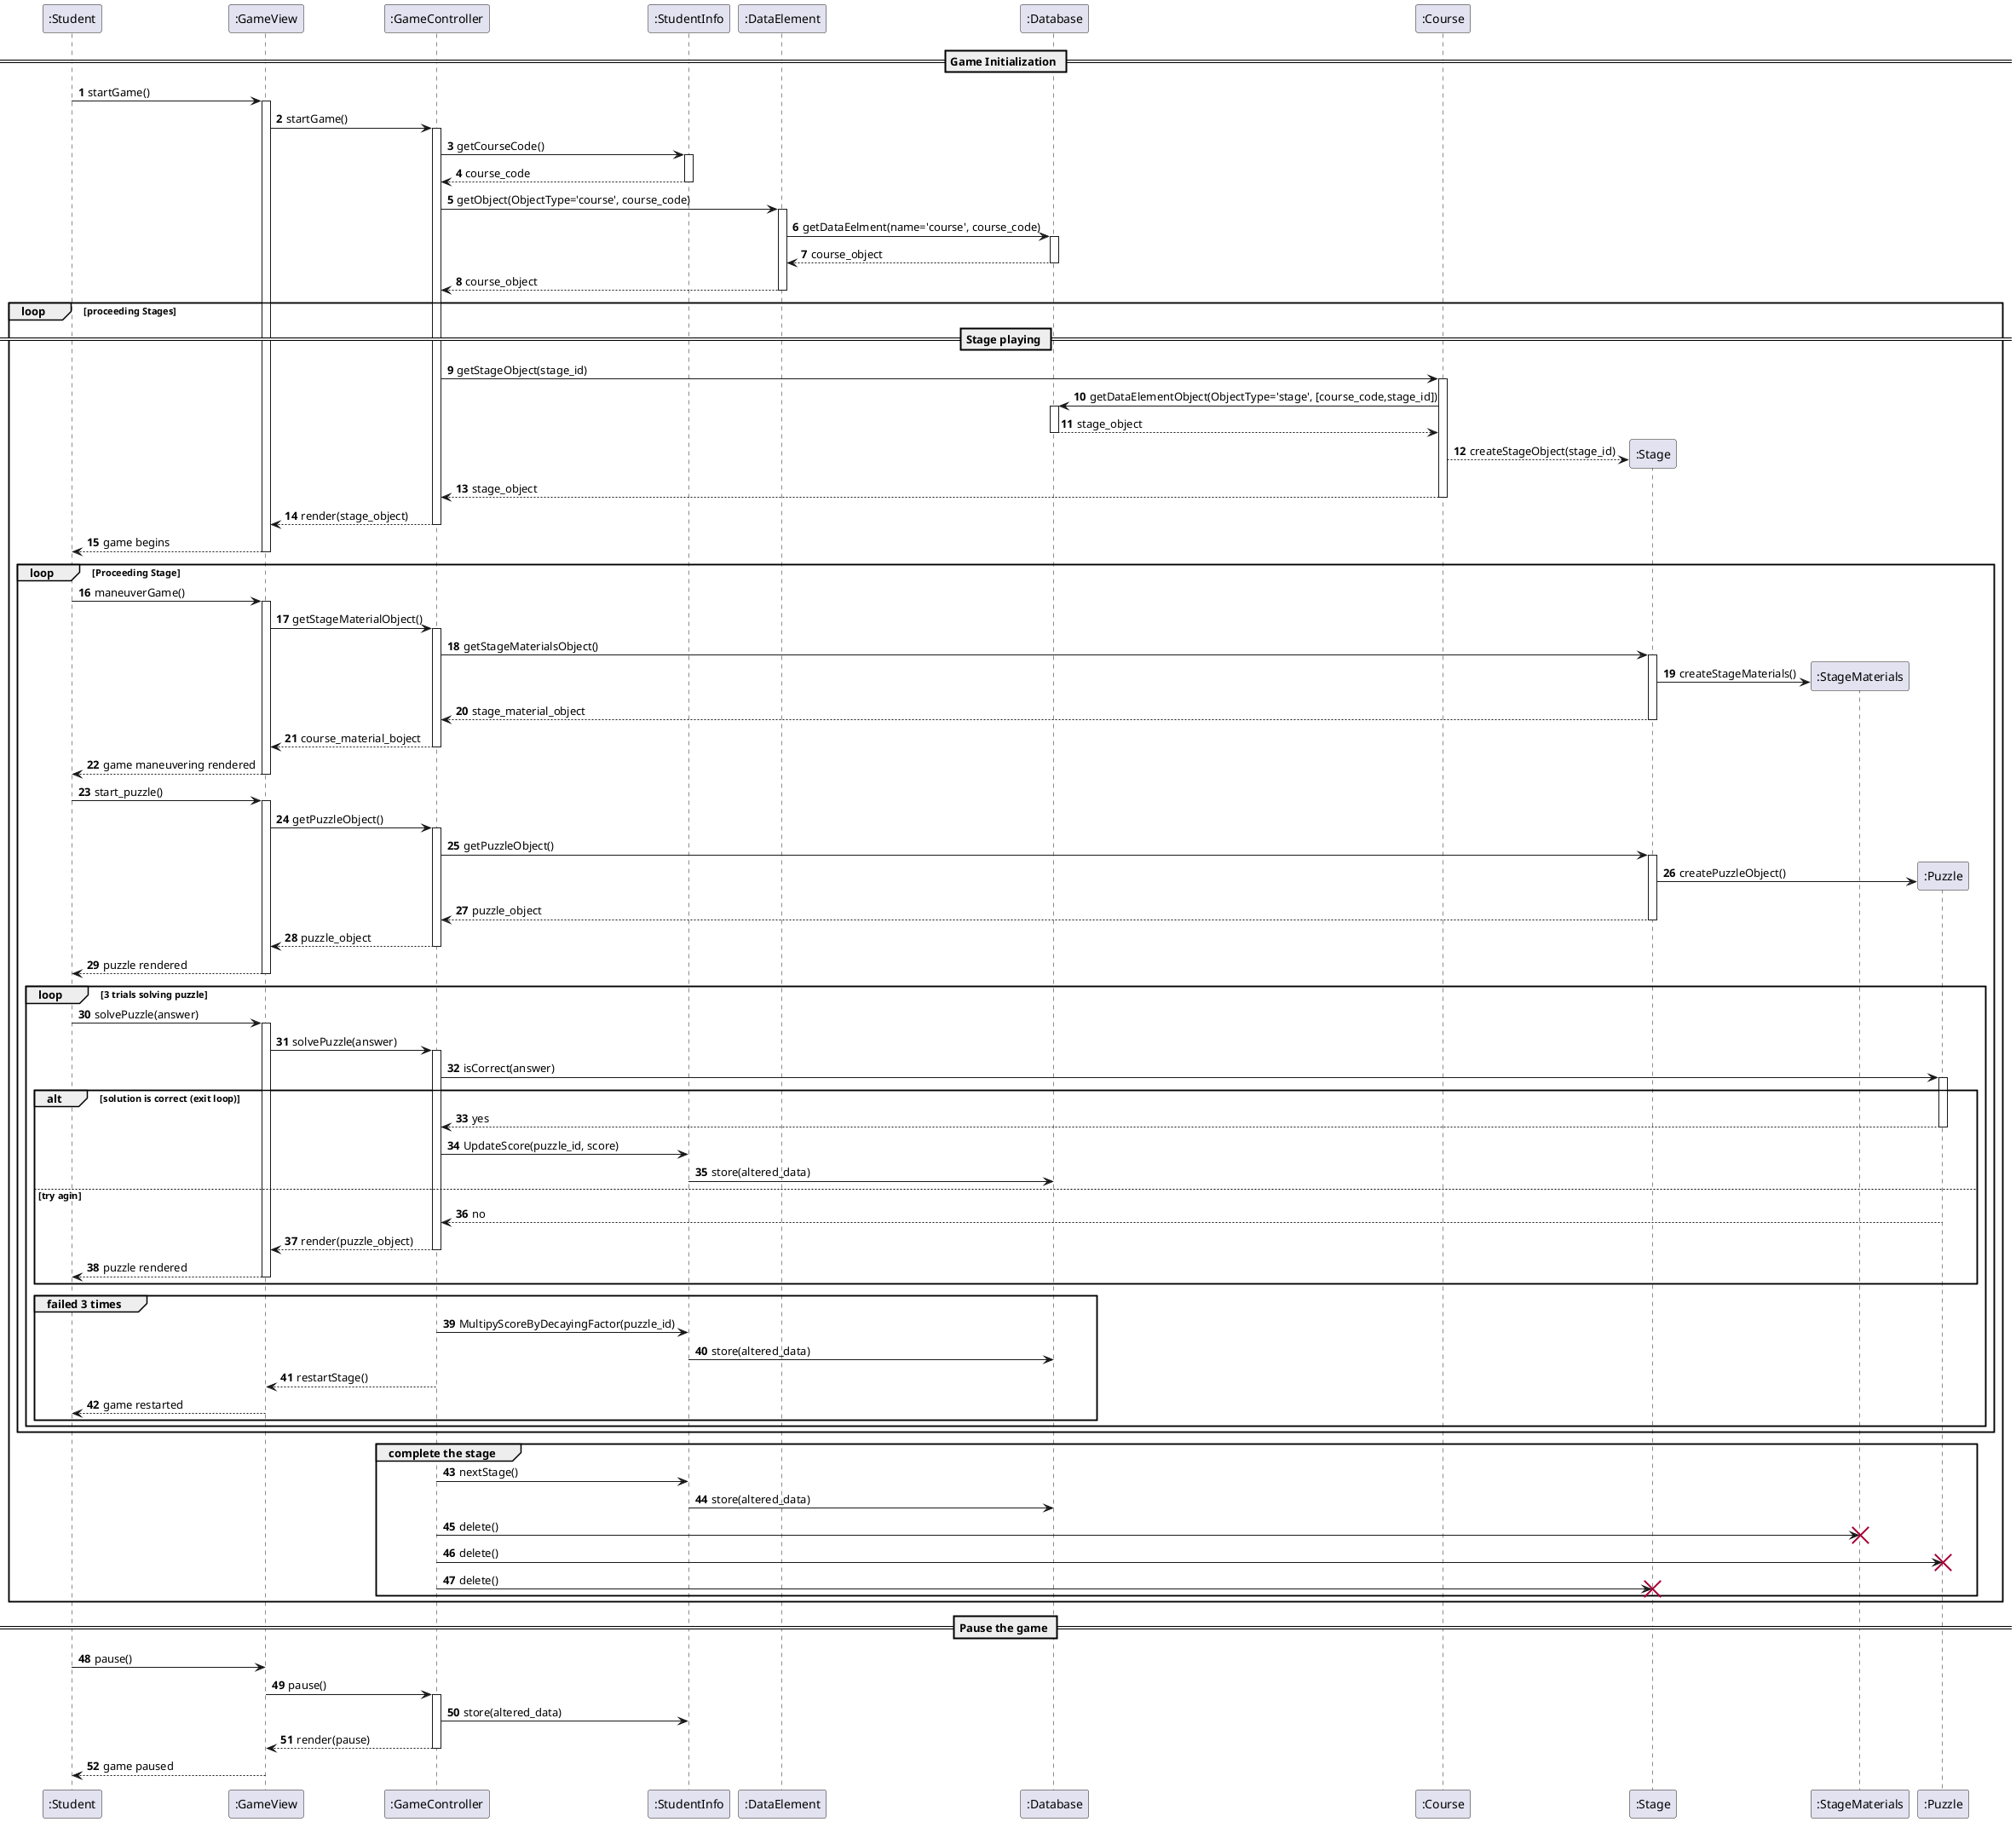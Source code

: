 @startuml
autonumber

' ###### initilaization of the model ########
== Game Initialization ==

":Student"  ->  ":GameView" ++: startGame()
":GameView" -> ":GameController"++: startGame()


":GameController" -> ":StudentInfo"++: getCourseCode()
":StudentInfo" --> ":GameController"--: course_code


":GameController" -> ":DataElement"++: getObject(ObjectType='course', course_code)
":DataElement" -> ":Database"++: getDataEelment(name='course', course_code)
":Database" --> ":DataElement"--: course_object
":DataElement" --> ":GameController"--: course_object

'######## Stage Playing ##############
loop proceeding Stages
== Stage playing ==

":GameController" -> ":Course"++: getStageObject(stage_id)
":Course" -> ":Database"++: getDataElementObject(ObjectType='stage', [course_code,stage_id])
":Database" --> ":Course"--: stage_object

' ##### creating new object (**) means create new #######
":Course" --> ":Stage" **: createStageObject(stage_id)

":Course" --> ":GameController"--: stage_object

":GameController" --> ":GameView"--: render(stage_object)

":GameView" --> ":Student"--: game begins


' ##### playing a stage #######


loop Proceeding Stage
'       ####### Course materials ######
":Student" -> ":GameView" ++: maneuverGame()
":GameView" -> ":GameController" ++: getStageMaterialObject()
":GameController" -> ":Stage" ++:getStageMaterialsObject()
":Stage" -> ":StageMaterials" **: createStageMaterials() 
":Stage" --> ":GameController"--: stage_material_object
":GameController" --> ":GameView"--: course_material_boject
":GameView" --> ":Student"--: game maneuvering rendered


'       ###### puzzle #######
":Student" -> ":GameView" ++: start_puzzle()
":GameView" -> ":GameController" ++: getPuzzleObject()
":GameController" -> ":Stage"++: getPuzzleObject()
":Stage" -> ":Puzzle" ** :createPuzzleObject()
":Stage" --> ":GameController"--: puzzle_object
":GameController" --> ":GameView"--: puzzle_object
":GameView" --> ":Student"--: puzzle rendered

'             ###### solving puzzle ########
loop 3 trials solving puzzle
":Student" -> ":GameView" ++: solvePuzzle(answer)
":GameView" -> ":GameController" ++: solvePuzzle(answer)
":GameController" -> ":Puzzle" ++: isCorrect(answer)
alt solution is correct (exit loop)
    ":Puzzle" --> ":GameController" --: yes
    ":GameController" -> ":StudentInfo":UpdateScore(puzzle_id, score)
    ":StudentInfo" -> ":Database" :store(altered_data)
else try agin 
    ":Puzzle" --> ":GameController" --: no
    ":GameController" --> ":GameView" --: render(puzzle_object)
    ":GameView" --> ":Student"--: puzzle rendered
    
end

'       ###### Failed 3 times in puzzle #####
group failed 3 times
   ":GameController" -> ":StudentInfo":MultipyScoreByDecayingFactor(puzzle_id)
   ":StudentInfo" -> ":Database" :store(altered_data)
   ":GameController" --> ":GameView" :restartStage()
   ":GameView" --> ":Student": game restarted
end
end
end


' ###### Finish All course materials 
group complete the stage
    ":GameController" -> ":StudentInfo":nextStage()
    ":StudentInfo" -> ":Database" :store(altered_data)
    ' ######### deleteing objects ######
    ":GameController" -> ":StageMaterials" !!: delete()
    ":GameController" -> ":Puzzle" !!: delete()
    ":GameController" -> ":Stage" !!: delete()

end
end


' ###### pause the game #######
== Pause the game ==
":Student" -> ":GameView" : pause()
":GameView" -> ":GameController"++: pause()
":GameController" -> ":StudentInfo": store(altered_data)
":GameController" --> ":GameView" -- : render(pause)
":GameView" --> ":Student": game paused
@enduml